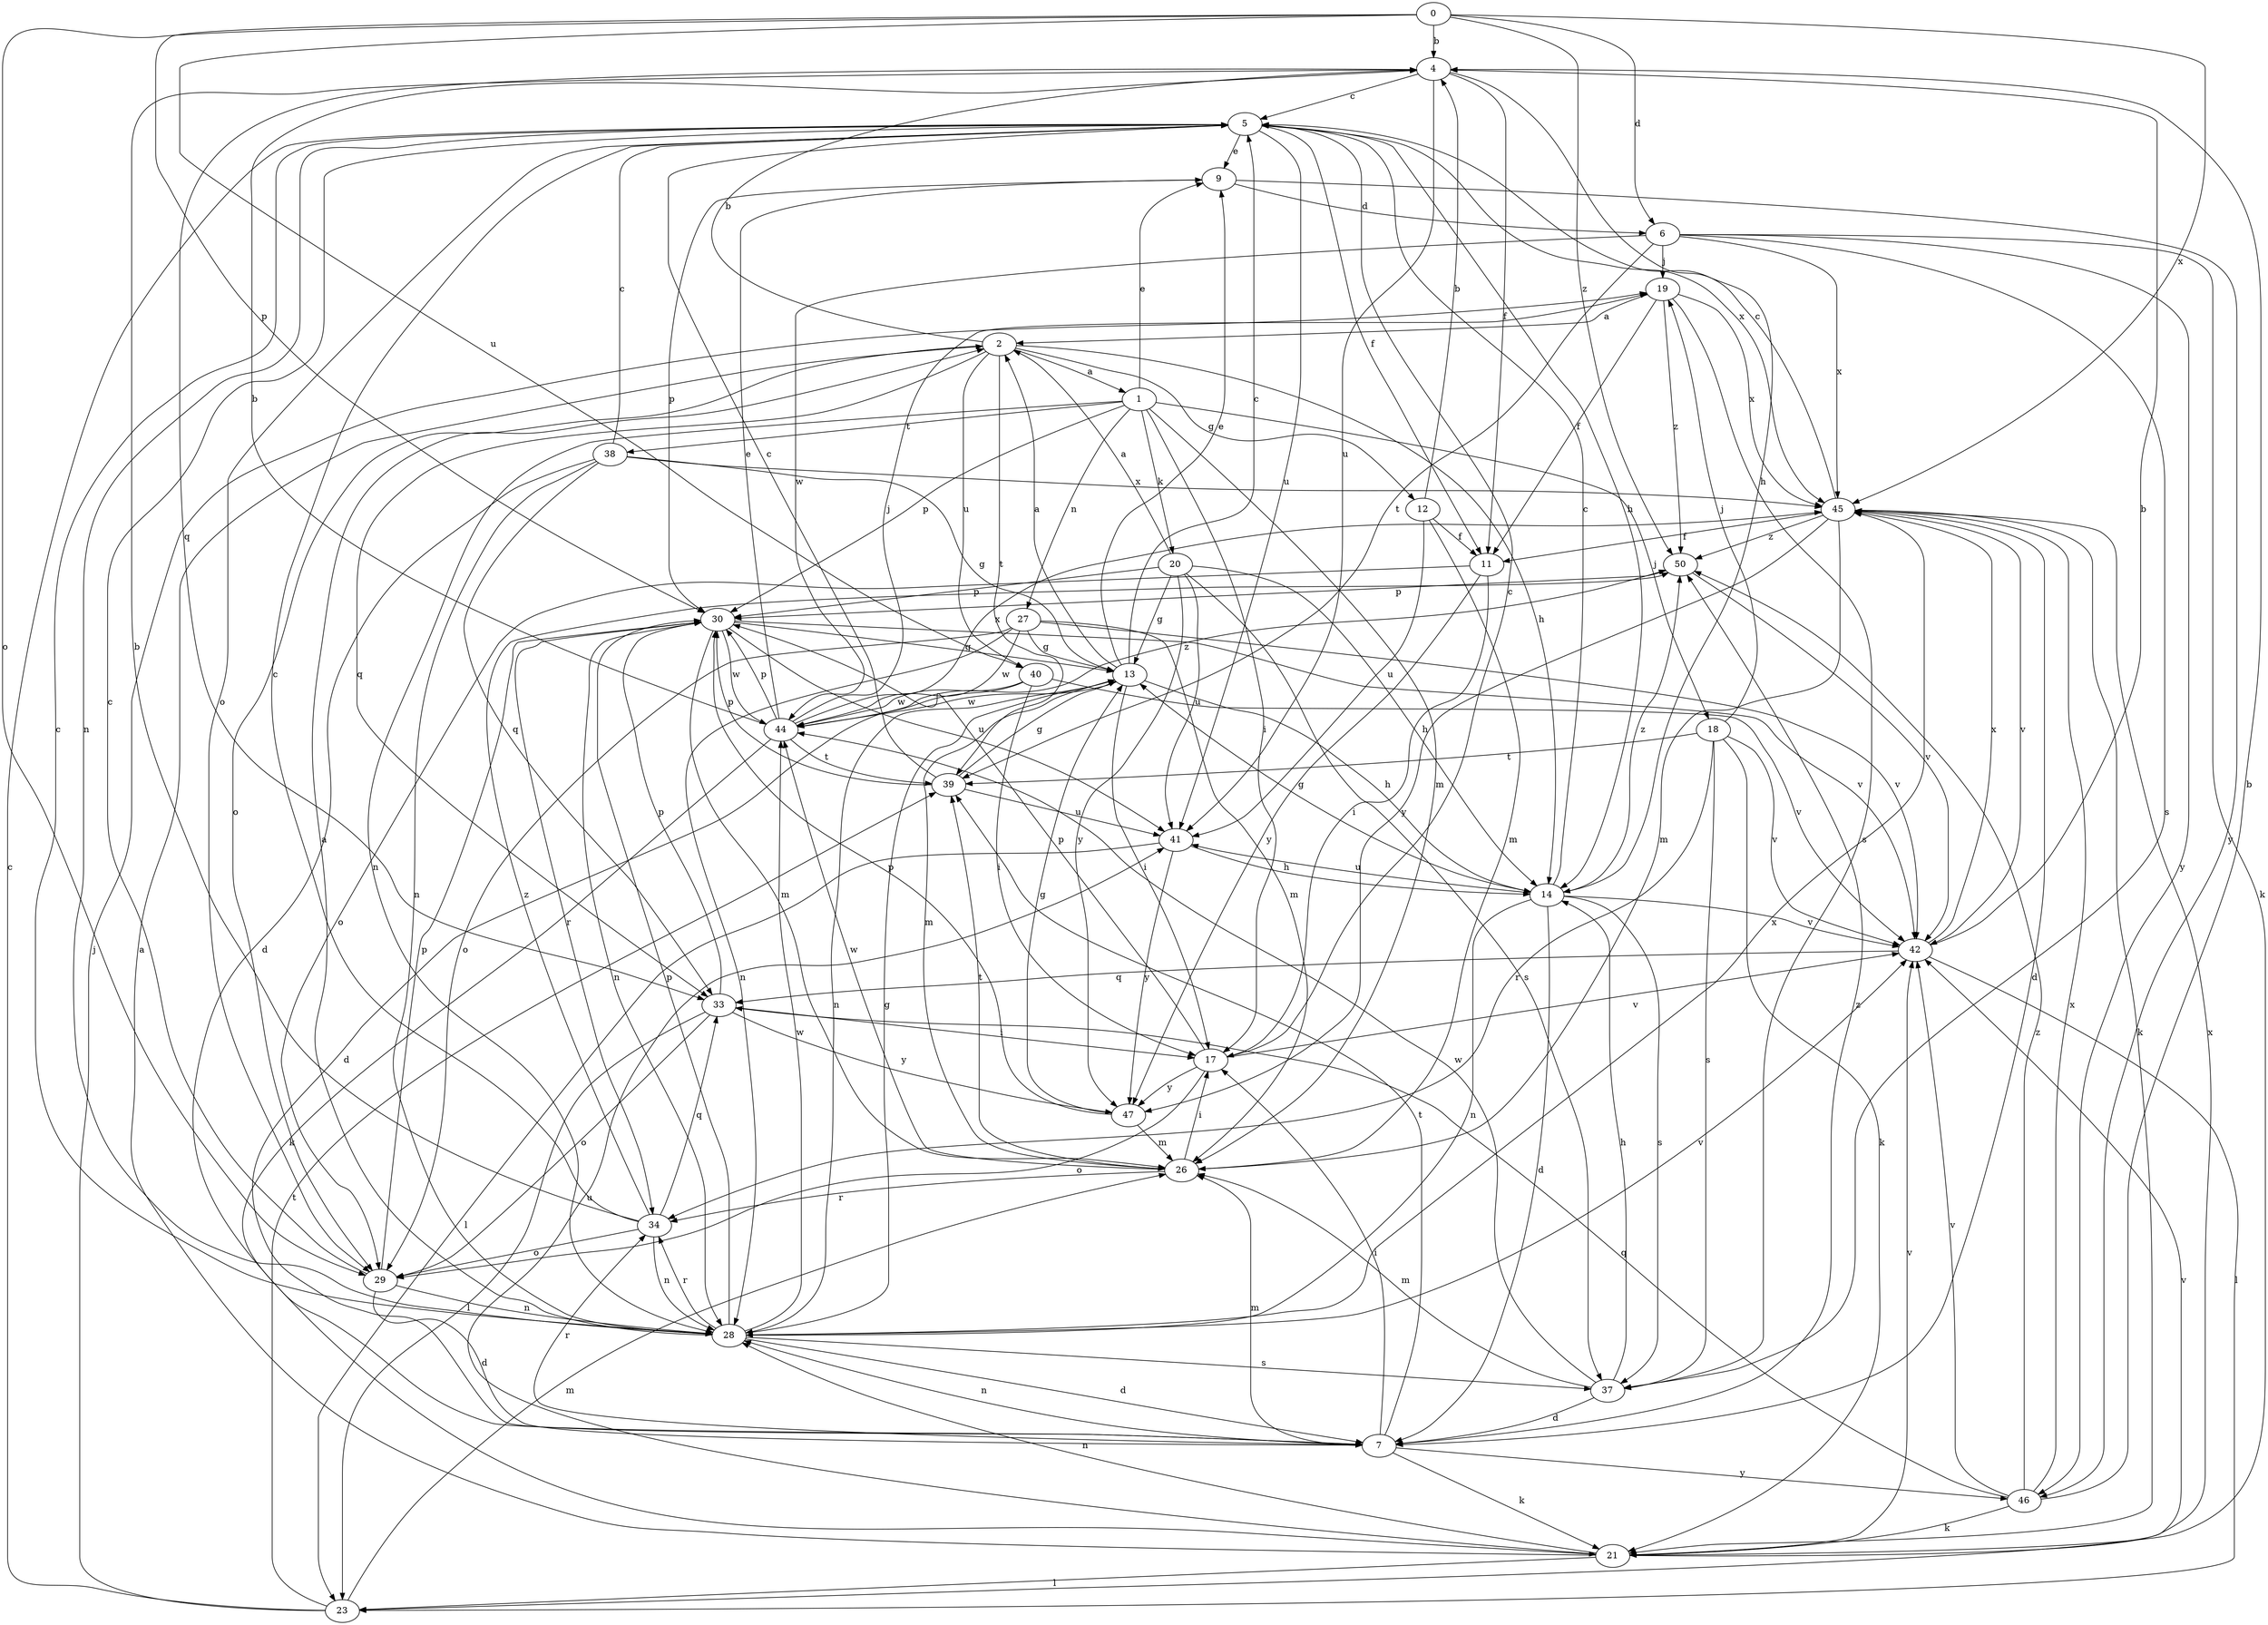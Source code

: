 strict digraph  {
0;
1;
2;
4;
5;
6;
7;
9;
11;
12;
13;
14;
17;
18;
19;
20;
21;
23;
26;
27;
28;
29;
30;
33;
34;
37;
38;
39;
40;
41;
42;
44;
45;
46;
47;
50;
0 -> 4  [label=b];
0 -> 6  [label=d];
0 -> 29  [label=o];
0 -> 30  [label=p];
0 -> 40  [label=u];
0 -> 45  [label=x];
0 -> 50  [label=z];
1 -> 9  [label=e];
1 -> 17  [label=i];
1 -> 18  [label=j];
1 -> 20  [label=k];
1 -> 26  [label=m];
1 -> 27  [label=n];
1 -> 28  [label=n];
1 -> 30  [label=p];
1 -> 38  [label=t];
2 -> 1  [label=a];
2 -> 4  [label=b];
2 -> 12  [label=g];
2 -> 14  [label=h];
2 -> 29  [label=o];
2 -> 33  [label=q];
2 -> 39  [label=t];
2 -> 40  [label=u];
4 -> 5  [label=c];
4 -> 11  [label=f];
4 -> 14  [label=h];
4 -> 33  [label=q];
4 -> 41  [label=u];
5 -> 9  [label=e];
5 -> 11  [label=f];
5 -> 14  [label=h];
5 -> 28  [label=n];
5 -> 29  [label=o];
5 -> 41  [label=u];
5 -> 45  [label=x];
6 -> 19  [label=j];
6 -> 21  [label=k];
6 -> 37  [label=s];
6 -> 39  [label=t];
6 -> 44  [label=w];
6 -> 45  [label=x];
6 -> 46  [label=y];
7 -> 17  [label=i];
7 -> 21  [label=k];
7 -> 26  [label=m];
7 -> 28  [label=n];
7 -> 34  [label=r];
7 -> 39  [label=t];
7 -> 46  [label=y];
7 -> 50  [label=z];
9 -> 6  [label=d];
9 -> 30  [label=p];
9 -> 46  [label=y];
11 -> 17  [label=i];
11 -> 29  [label=o];
11 -> 47  [label=y];
12 -> 4  [label=b];
12 -> 11  [label=f];
12 -> 26  [label=m];
12 -> 41  [label=u];
13 -> 2  [label=a];
13 -> 5  [label=c];
13 -> 9  [label=e];
13 -> 14  [label=h];
13 -> 17  [label=i];
13 -> 26  [label=m];
13 -> 28  [label=n];
13 -> 44  [label=w];
14 -> 5  [label=c];
14 -> 7  [label=d];
14 -> 13  [label=g];
14 -> 28  [label=n];
14 -> 37  [label=s];
14 -> 41  [label=u];
14 -> 42  [label=v];
14 -> 50  [label=z];
17 -> 5  [label=c];
17 -> 29  [label=o];
17 -> 30  [label=p];
17 -> 42  [label=v];
17 -> 47  [label=y];
18 -> 19  [label=j];
18 -> 21  [label=k];
18 -> 34  [label=r];
18 -> 37  [label=s];
18 -> 39  [label=t];
18 -> 42  [label=v];
19 -> 2  [label=a];
19 -> 11  [label=f];
19 -> 37  [label=s];
19 -> 45  [label=x];
19 -> 50  [label=z];
20 -> 2  [label=a];
20 -> 13  [label=g];
20 -> 14  [label=h];
20 -> 30  [label=p];
20 -> 37  [label=s];
20 -> 41  [label=u];
20 -> 47  [label=y];
21 -> 2  [label=a];
21 -> 23  [label=l];
21 -> 28  [label=n];
21 -> 41  [label=u];
21 -> 42  [label=v];
21 -> 45  [label=x];
23 -> 5  [label=c];
23 -> 19  [label=j];
23 -> 26  [label=m];
23 -> 39  [label=t];
23 -> 42  [label=v];
26 -> 17  [label=i];
26 -> 34  [label=r];
26 -> 39  [label=t];
26 -> 44  [label=w];
27 -> 13  [label=g];
27 -> 26  [label=m];
27 -> 28  [label=n];
27 -> 29  [label=o];
27 -> 42  [label=v];
27 -> 44  [label=w];
28 -> 2  [label=a];
28 -> 5  [label=c];
28 -> 7  [label=d];
28 -> 13  [label=g];
28 -> 30  [label=p];
28 -> 34  [label=r];
28 -> 37  [label=s];
28 -> 42  [label=v];
28 -> 44  [label=w];
28 -> 45  [label=x];
29 -> 5  [label=c];
29 -> 7  [label=d];
29 -> 28  [label=n];
29 -> 30  [label=p];
30 -> 13  [label=g];
30 -> 26  [label=m];
30 -> 28  [label=n];
30 -> 34  [label=r];
30 -> 41  [label=u];
30 -> 42  [label=v];
30 -> 44  [label=w];
33 -> 17  [label=i];
33 -> 23  [label=l];
33 -> 29  [label=o];
33 -> 30  [label=p];
33 -> 47  [label=y];
34 -> 4  [label=b];
34 -> 5  [label=c];
34 -> 28  [label=n];
34 -> 29  [label=o];
34 -> 33  [label=q];
34 -> 50  [label=z];
37 -> 7  [label=d];
37 -> 14  [label=h];
37 -> 26  [label=m];
37 -> 44  [label=w];
38 -> 5  [label=c];
38 -> 7  [label=d];
38 -> 13  [label=g];
38 -> 28  [label=n];
38 -> 33  [label=q];
38 -> 45  [label=x];
39 -> 5  [label=c];
39 -> 13  [label=g];
39 -> 30  [label=p];
39 -> 41  [label=u];
40 -> 7  [label=d];
40 -> 17  [label=i];
40 -> 42  [label=v];
40 -> 44  [label=w];
41 -> 14  [label=h];
41 -> 23  [label=l];
41 -> 47  [label=y];
42 -> 4  [label=b];
42 -> 23  [label=l];
42 -> 33  [label=q];
42 -> 45  [label=x];
44 -> 4  [label=b];
44 -> 9  [label=e];
44 -> 19  [label=j];
44 -> 21  [label=k];
44 -> 30  [label=p];
44 -> 39  [label=t];
44 -> 45  [label=x];
44 -> 50  [label=z];
45 -> 5  [label=c];
45 -> 7  [label=d];
45 -> 11  [label=f];
45 -> 21  [label=k];
45 -> 26  [label=m];
45 -> 42  [label=v];
45 -> 47  [label=y];
45 -> 50  [label=z];
46 -> 4  [label=b];
46 -> 21  [label=k];
46 -> 33  [label=q];
46 -> 42  [label=v];
46 -> 45  [label=x];
46 -> 50  [label=z];
47 -> 13  [label=g];
47 -> 26  [label=m];
47 -> 30  [label=p];
50 -> 30  [label=p];
50 -> 42  [label=v];
}
